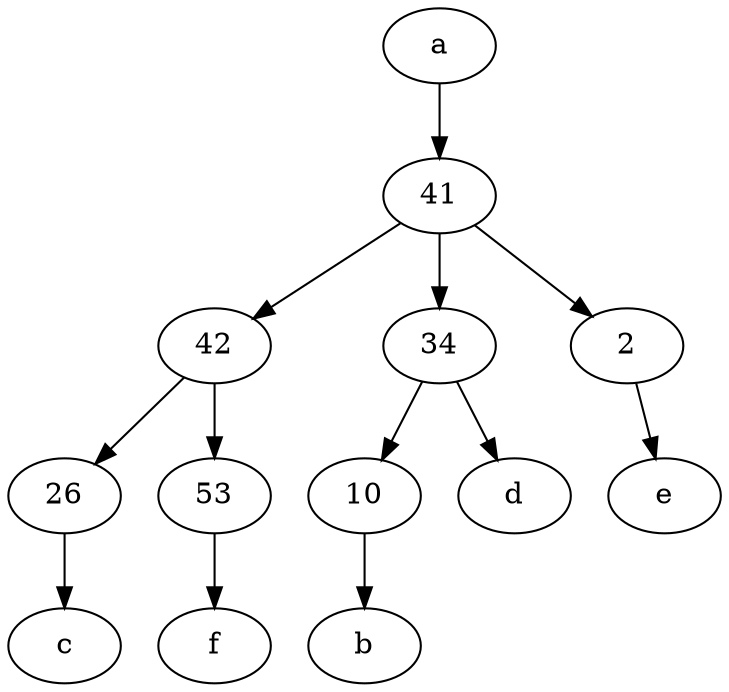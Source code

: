 digraph  {
	26;
	42;
	34;
	a [pos="40,10!"];
	53;
	10;
	2;
	41;
	53 -> f;
	42 -> 53;
	2 -> e;
	a -> 41;
	41 -> 42;
	34 -> d;
	26 -> c;
	42 -> 26;
	34 -> 10;
	10 -> b;
	41 -> 34;
	41 -> 2;

	}